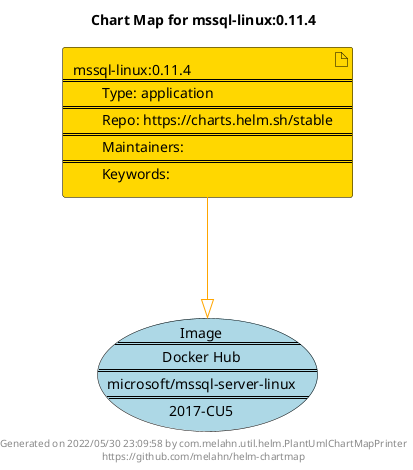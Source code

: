 @startuml
skinparam linetype ortho
skinparam backgroundColor white
skinparam usecaseBorderColor black
skinparam usecaseArrowColor LightSlateGray
skinparam artifactBorderColor black
skinparam artifactArrowColor LightSlateGray

title Chart Map for mssql-linux:0.11.4

'There is one referenced Helm Chart
artifact "mssql-linux:0.11.4\n====\n\tType: application\n====\n\tRepo: https://charts.helm.sh/stable\n====\n\tMaintainers: \n====\n\tKeywords: " as mssql_linux_0_11_4 #Gold

'There is one referenced Docker Image
usecase "Image\n====\nDocker Hub\n====\nmicrosoft/mssql-server-linux\n====\n2017-CU5" as microsoft_mssql_server_linux_2017_CU5 #LightBlue

'Chart Dependencies
mssql_linux_0_11_4--[#orange]-|>microsoft_mssql_server_linux_2017_CU5

center footer Generated on 2022/05/30 23:09:58 by com.melahn.util.helm.PlantUmlChartMapPrinter\nhttps://github.com/melahn/helm-chartmap
@enduml
